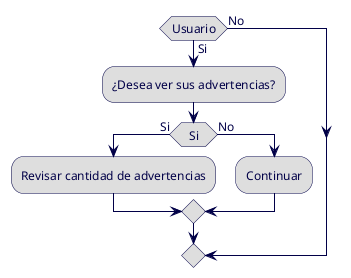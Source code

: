 ' Los usuarios podran revisar cuantas advertencias llevan.

@startuml req11

skinparam {
    ArrowColor 010047
    BorderColor 010047
    ActivityBackgroundColor dedede
    ActivityBorderColor 010047
    ActivityFontColor 010047
    ActivityFontSize 12
    ArrowFontColor 010047
    ArrowFontSize 12
}


if (Usuario) then (Si)
    :¿Desea ver sus advertencias?;
    if (Si) then (Si)
        :Revisar cantidad de advertencias;
    else (No)
        :Continuar;
    endif
else (No)
endif


@enduml
